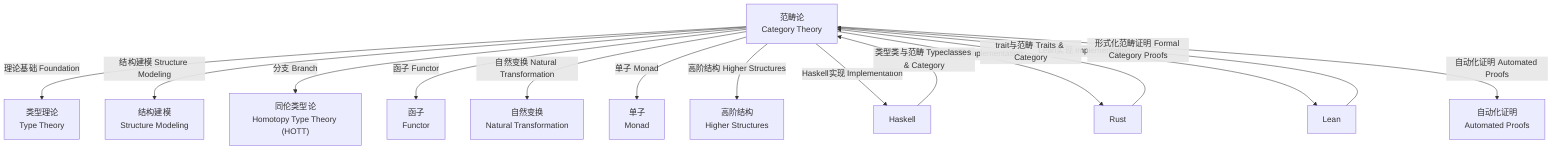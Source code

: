 graph TD
  A["范畴论\nCategory Theory"]
  B["类型理论\nType Theory"]
  C["同伦类型论\nHomotopy Type Theory (HOTT)"]
  D["函子\nFunctor"]
  E["自然变换\nNatural Transformation"]
  F["Haskell"]
  G["Rust"]
  H["Lean"]
  I["结构建模\nStructure Modeling"]
  J["单子\nMonad"]
  K["高阶结构\nHigher Structures"]
  L["自动化证明\nAutomated Proofs"]

  A -- "理论基础 Foundation" --> B
  A -- "结构建模 Structure Modeling" --> I
  A -- "分支 Branch" --> C
  A -- "函子 Functor" --> D
  A -- "自然变换 Natural Transformation" --> E
  A -- "单子 Monad" --> J
  A -- "高阶结构 Higher Structures" --> K
  A -- "Haskell实现 Implementation" --> F
  A -- "Rust实现 Implementation" --> G
  A -- "Lean实现 Implementation" --> H
  A -- "自动化证明 Automated Proofs" --> L
  F -- "类型类与范畴 Typeclasses & Category" --> A
  G -- "trait与范畴 Traits & Category" --> A
  H -- "形式化范畴证明 Formal Category Proofs" --> A
  %% #CategoryTheory-6 #CategoryTheory-6.10 知识图谱 Knowledge Graph